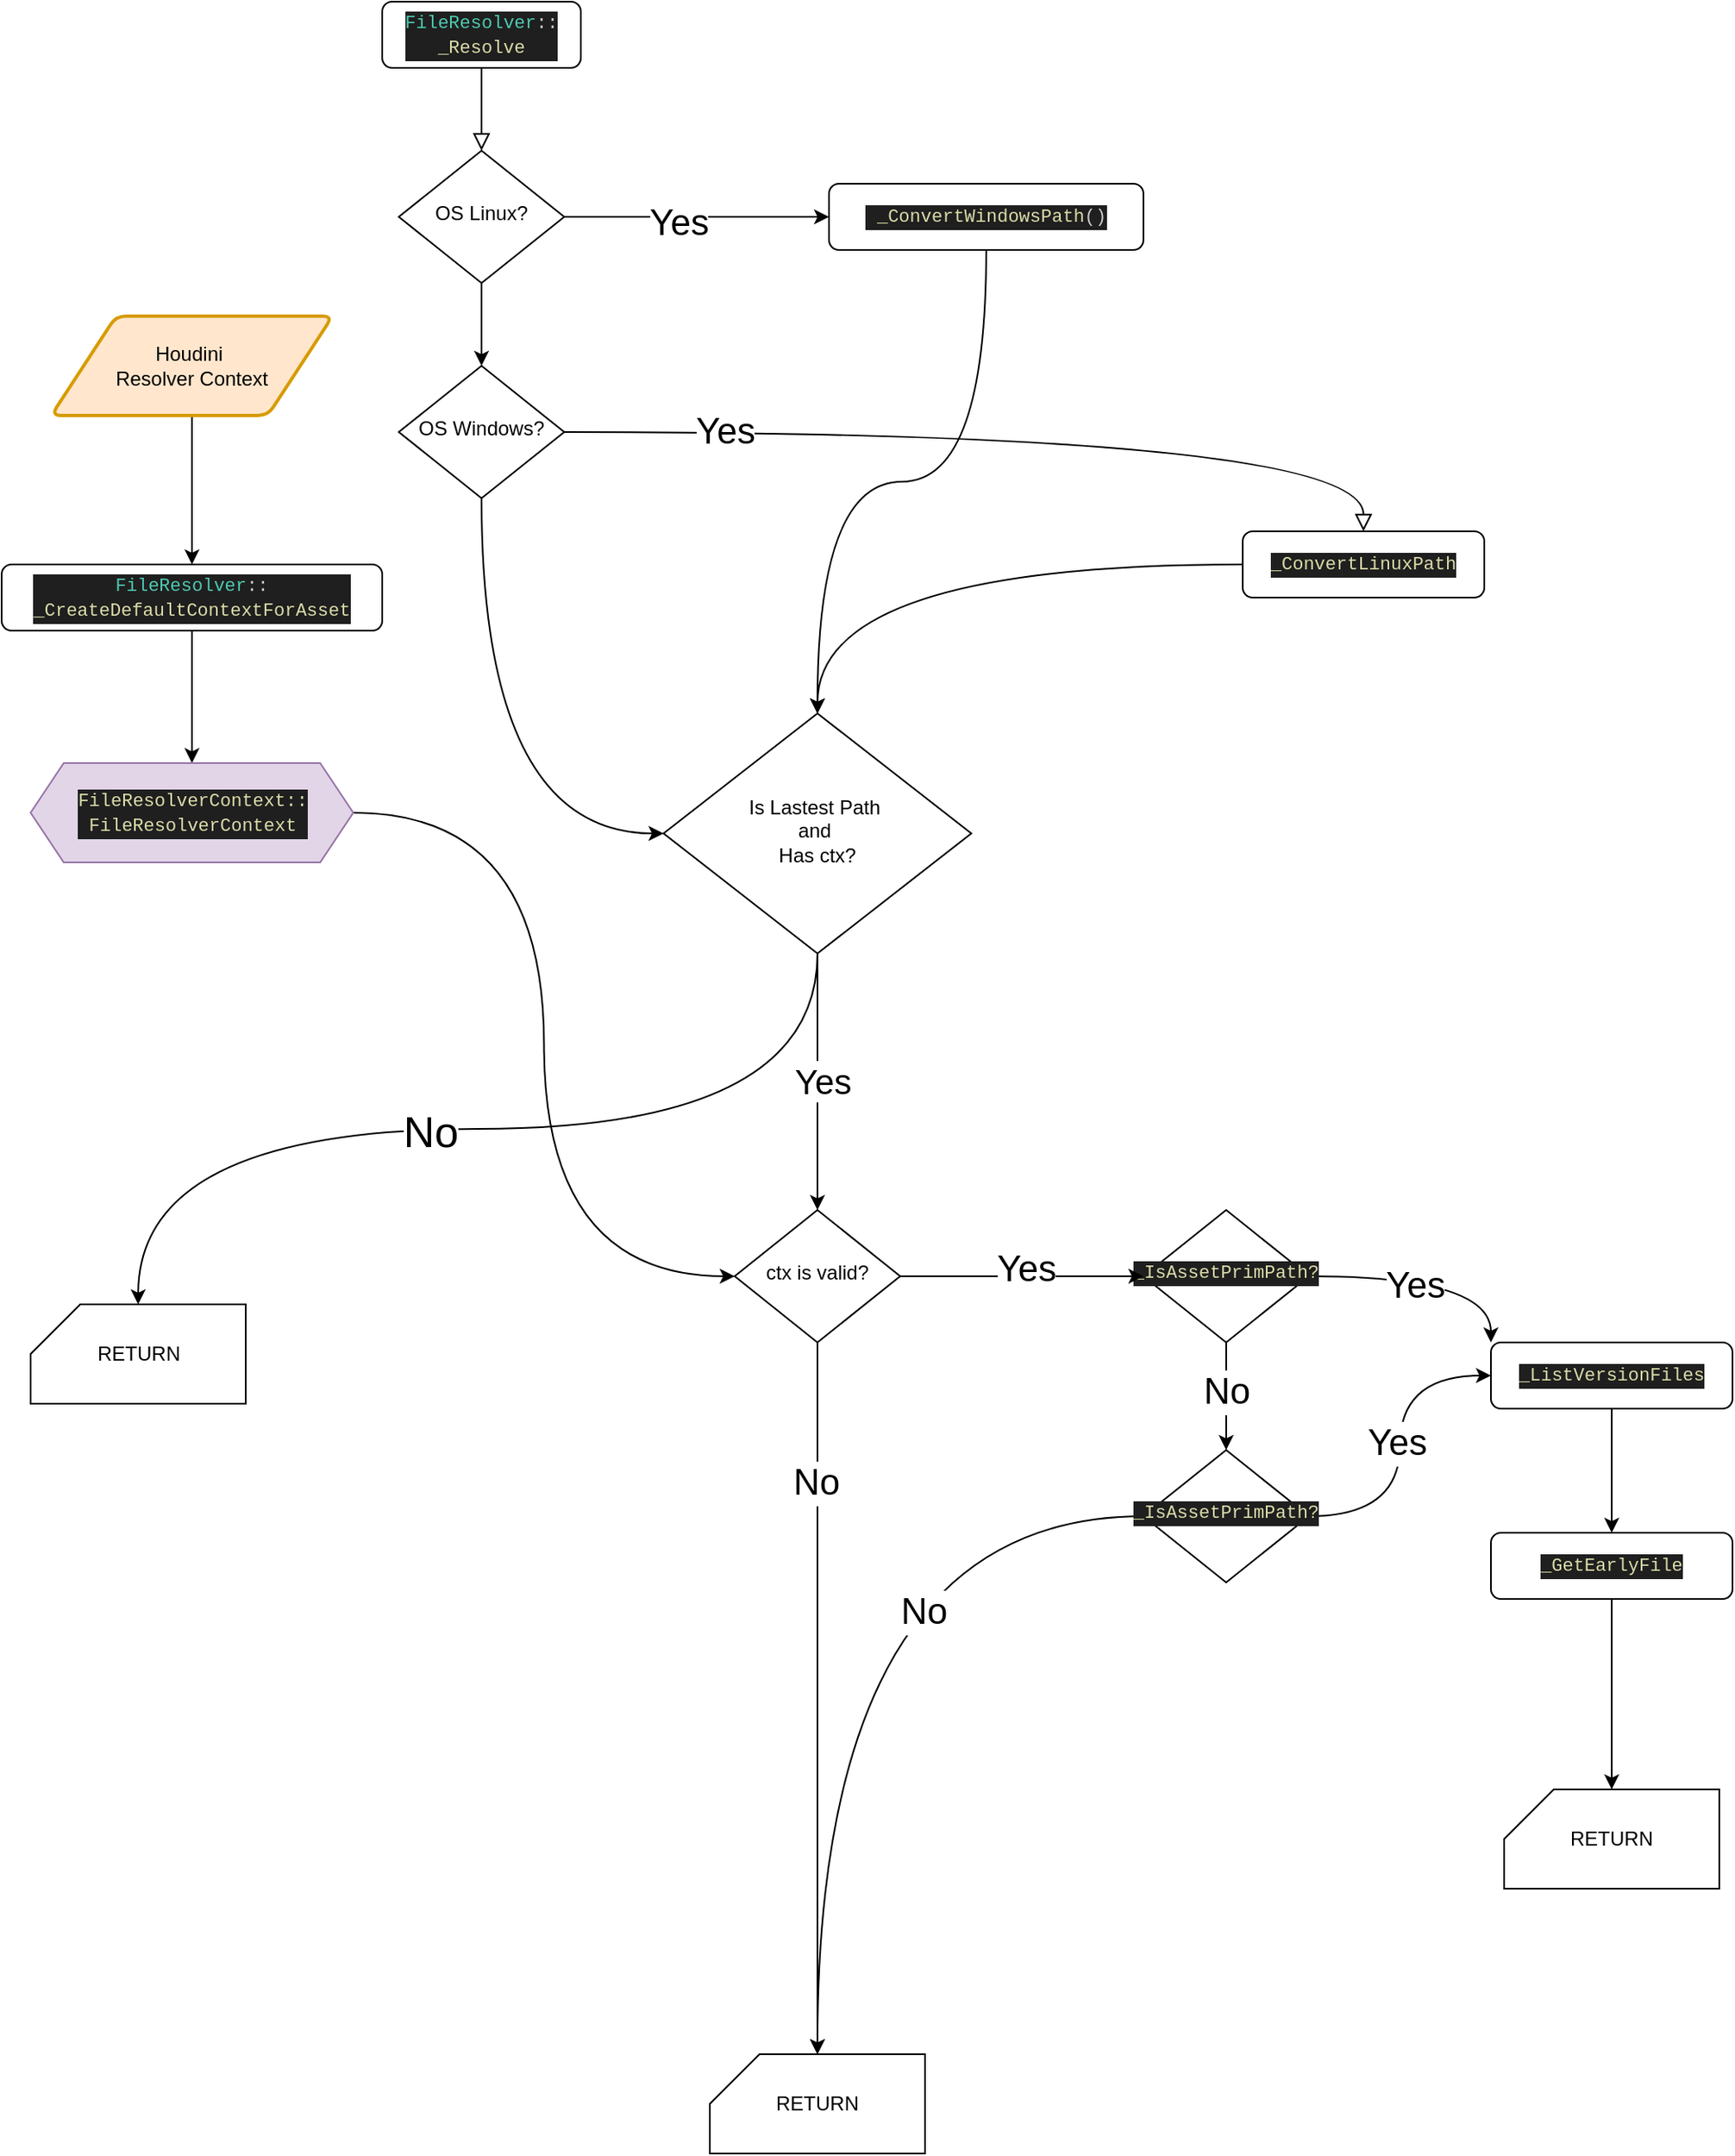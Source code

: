 <mxfile version="24.0.7" type="github">
  <diagram id="C5RBs43oDa-KdzZeNtuy" name="Page-1">
    <mxGraphModel dx="1378" dy="1046" grid="1" gridSize="10" guides="1" tooltips="1" connect="1" arrows="1" fold="1" page="1" pageScale="1" pageWidth="1169" pageHeight="1654" math="0" shadow="0">
      <root>
        <mxCell id="WIyWlLk6GJQsqaUBKTNV-0" />
        <mxCell id="WIyWlLk6GJQsqaUBKTNV-1" parent="WIyWlLk6GJQsqaUBKTNV-0" />
        <mxCell id="WIyWlLk6GJQsqaUBKTNV-2" value="" style="rounded=0;html=1;jettySize=auto;orthogonalLoop=1;fontSize=11;endArrow=block;endFill=0;endSize=8;strokeWidth=1;shadow=0;labelBackgroundColor=none;edgeStyle=orthogonalEdgeStyle;curved=1;" parent="WIyWlLk6GJQsqaUBKTNV-1" source="WIyWlLk6GJQsqaUBKTNV-3" target="WIyWlLk6GJQsqaUBKTNV-6" edge="1">
          <mxGeometry relative="1" as="geometry" />
        </mxCell>
        <mxCell id="WIyWlLk6GJQsqaUBKTNV-3" value="&lt;div style=&quot;color: rgb(204, 204, 204); background-color: rgb(31, 31, 31); font-family: Monaco, Consolas, &amp;quot;Courier New&amp;quot;, monospace, Consolas, &amp;quot;Courier New&amp;quot;, monospace; font-size: 11px; line-height: 15px; white-space: pre;&quot;&gt;&lt;span style=&quot;color: #4ec9b0;&quot;&gt;FileResolver&lt;/span&gt;::&lt;/div&gt;&lt;div style=&quot;color: rgb(204, 204, 204); background-color: rgb(31, 31, 31); font-family: Monaco, Consolas, &amp;quot;Courier New&amp;quot;, monospace, Consolas, &amp;quot;Courier New&amp;quot;, monospace; font-size: 11px; line-height: 15px; white-space: pre;&quot;&gt;&lt;span style=&quot;color: #dcdcaa;&quot;&gt;_Resolve&lt;/span&gt;&lt;/div&gt;" style="rounded=1;whiteSpace=wrap;html=1;fontSize=12;glass=0;strokeWidth=1;shadow=0;fillColor=default;" parent="WIyWlLk6GJQsqaUBKTNV-1" vertex="1">
          <mxGeometry x="250" y="40" width="120" height="40" as="geometry" />
        </mxCell>
        <mxCell id="Y0Sj8cKWIMxoQ4SRdCdw-1" style="edgeStyle=orthogonalEdgeStyle;rounded=0;orthogonalLoop=1;jettySize=auto;html=1;curved=1;" edge="1" parent="WIyWlLk6GJQsqaUBKTNV-1" source="WIyWlLk6GJQsqaUBKTNV-6" target="WIyWlLk6GJQsqaUBKTNV-7">
          <mxGeometry relative="1" as="geometry" />
        </mxCell>
        <mxCell id="Y0Sj8cKWIMxoQ4SRdCdw-52" value="Yes" style="edgeLabel;html=1;align=center;verticalAlign=middle;resizable=0;points=[];fontSize=22;" vertex="1" connectable="0" parent="Y0Sj8cKWIMxoQ4SRdCdw-1">
          <mxGeometry x="-0.137" y="-4" relative="1" as="geometry">
            <mxPoint as="offset" />
          </mxGeometry>
        </mxCell>
        <mxCell id="Y0Sj8cKWIMxoQ4SRdCdw-3" style="edgeStyle=orthogonalEdgeStyle;rounded=0;orthogonalLoop=1;jettySize=auto;html=1;curved=1;" edge="1" parent="WIyWlLk6GJQsqaUBKTNV-1" source="WIyWlLk6GJQsqaUBKTNV-6" target="WIyWlLk6GJQsqaUBKTNV-10">
          <mxGeometry relative="1" as="geometry" />
        </mxCell>
        <mxCell id="WIyWlLk6GJQsqaUBKTNV-6" value="OS Linux?" style="rhombus;whiteSpace=wrap;html=1;shadow=0;fontFamily=Helvetica;fontSize=12;align=center;strokeWidth=1;spacing=6;spacingTop=-4;" parent="WIyWlLk6GJQsqaUBKTNV-1" vertex="1">
          <mxGeometry x="260" y="130" width="100" height="80" as="geometry" />
        </mxCell>
        <mxCell id="Y0Sj8cKWIMxoQ4SRdCdw-11" style="edgeStyle=orthogonalEdgeStyle;rounded=0;orthogonalLoop=1;jettySize=auto;html=1;curved=1;" edge="1" parent="WIyWlLk6GJQsqaUBKTNV-1" source="WIyWlLk6GJQsqaUBKTNV-7" target="Y0Sj8cKWIMxoQ4SRdCdw-10">
          <mxGeometry relative="1" as="geometry" />
        </mxCell>
        <mxCell id="WIyWlLk6GJQsqaUBKTNV-7" value="&lt;div style=&quot;color: rgb(204, 204, 204); background-color: rgb(31, 31, 31); font-family: Monaco, Consolas, &amp;quot;Courier New&amp;quot;, monospace, Consolas, &amp;quot;Courier New&amp;quot;, monospace; font-size: 11px; line-height: 15px; white-space: pre;&quot;&gt;&amp;nbsp;&lt;span style=&quot;color: #dcdcaa;&quot;&gt;_ConvertWindowsPath&lt;/span&gt;()&lt;/div&gt;" style="rounded=1;whiteSpace=wrap;html=1;fontSize=12;glass=0;strokeWidth=1;shadow=0;" parent="WIyWlLk6GJQsqaUBKTNV-1" vertex="1">
          <mxGeometry x="520" y="150" width="190" height="40" as="geometry" />
        </mxCell>
        <mxCell id="WIyWlLk6GJQsqaUBKTNV-9" value="" style="edgeStyle=orthogonalEdgeStyle;rounded=0;html=1;jettySize=auto;orthogonalLoop=1;fontSize=11;endArrow=block;endFill=0;endSize=8;strokeWidth=1;shadow=0;labelBackgroundColor=none;curved=1;" parent="WIyWlLk6GJQsqaUBKTNV-1" source="WIyWlLk6GJQsqaUBKTNV-10" target="WIyWlLk6GJQsqaUBKTNV-12" edge="1">
          <mxGeometry y="10" relative="1" as="geometry">
            <mxPoint as="offset" />
          </mxGeometry>
        </mxCell>
        <mxCell id="Y0Sj8cKWIMxoQ4SRdCdw-53" value="&lt;font style=&quot;font-size: 22px;&quot;&gt;Yes&lt;/font&gt;" style="edgeLabel;html=1;align=center;verticalAlign=middle;resizable=0;points=[];" vertex="1" connectable="0" parent="WIyWlLk6GJQsqaUBKTNV-9">
          <mxGeometry x="-0.642" relative="1" as="geometry">
            <mxPoint as="offset" />
          </mxGeometry>
        </mxCell>
        <mxCell id="Y0Sj8cKWIMxoQ4SRdCdw-29" style="edgeStyle=orthogonalEdgeStyle;rounded=0;orthogonalLoop=1;jettySize=auto;html=1;curved=1;entryX=0;entryY=0.5;entryDx=0;entryDy=0;exitX=0.5;exitY=1;exitDx=0;exitDy=0;" edge="1" parent="WIyWlLk6GJQsqaUBKTNV-1" source="WIyWlLk6GJQsqaUBKTNV-10" target="Y0Sj8cKWIMxoQ4SRdCdw-10">
          <mxGeometry relative="1" as="geometry" />
        </mxCell>
        <mxCell id="WIyWlLk6GJQsqaUBKTNV-10" value="OS Windows?" style="rhombus;whiteSpace=wrap;html=1;shadow=0;fontFamily=Helvetica;fontSize=12;align=center;strokeWidth=1;spacing=6;spacingTop=-4;" parent="WIyWlLk6GJQsqaUBKTNV-1" vertex="1">
          <mxGeometry x="260" y="260" width="100" height="80" as="geometry" />
        </mxCell>
        <mxCell id="Y0Sj8cKWIMxoQ4SRdCdw-13" style="edgeStyle=orthogonalEdgeStyle;rounded=0;orthogonalLoop=1;jettySize=auto;html=1;entryX=0.5;entryY=0;entryDx=0;entryDy=0;curved=1;" edge="1" parent="WIyWlLk6GJQsqaUBKTNV-1" source="WIyWlLk6GJQsqaUBKTNV-12" target="Y0Sj8cKWIMxoQ4SRdCdw-10">
          <mxGeometry relative="1" as="geometry" />
        </mxCell>
        <mxCell id="WIyWlLk6GJQsqaUBKTNV-12" value="&lt;div style=&quot;color: rgb(204, 204, 204); background-color: rgb(31, 31, 31); font-family: Monaco, Consolas, &amp;quot;Courier New&amp;quot;, monospace, Consolas, &amp;quot;Courier New&amp;quot;, monospace; font-size: 11px; line-height: 15px; white-space: pre;&quot;&gt;&lt;span style=&quot;color: #dcdcaa;&quot;&gt;_ConvertLinuxPath&lt;/span&gt;&lt;/div&gt;" style="rounded=1;whiteSpace=wrap;html=1;fontSize=12;glass=0;strokeWidth=1;shadow=0;" parent="WIyWlLk6GJQsqaUBKTNV-1" vertex="1">
          <mxGeometry x="770" y="360" width="146" height="40" as="geometry" />
        </mxCell>
        <mxCell id="Y0Sj8cKWIMxoQ4SRdCdw-32" style="edgeStyle=orthogonalEdgeStyle;rounded=0;orthogonalLoop=1;jettySize=auto;html=1;curved=1;" edge="1" parent="WIyWlLk6GJQsqaUBKTNV-1" source="Y0Sj8cKWIMxoQ4SRdCdw-10" target="Y0Sj8cKWIMxoQ4SRdCdw-30">
          <mxGeometry relative="1" as="geometry" />
        </mxCell>
        <mxCell id="Y0Sj8cKWIMxoQ4SRdCdw-51" value="Yes" style="edgeLabel;html=1;align=center;verticalAlign=middle;resizable=0;points=[];fontSize=21;" vertex="1" connectable="0" parent="Y0Sj8cKWIMxoQ4SRdCdw-32">
          <mxGeometry x="-0.014" y="3" relative="1" as="geometry">
            <mxPoint as="offset" />
          </mxGeometry>
        </mxCell>
        <mxCell id="Y0Sj8cKWIMxoQ4SRdCdw-49" style="edgeStyle=orthogonalEdgeStyle;rounded=0;orthogonalLoop=1;jettySize=auto;html=1;curved=1;exitX=0.5;exitY=1;exitDx=0;exitDy=0;" edge="1" parent="WIyWlLk6GJQsqaUBKTNV-1" source="Y0Sj8cKWIMxoQ4SRdCdw-10" target="Y0Sj8cKWIMxoQ4SRdCdw-48">
          <mxGeometry relative="1" as="geometry" />
        </mxCell>
        <mxCell id="Y0Sj8cKWIMxoQ4SRdCdw-50" value="No" style="edgeLabel;html=1;align=center;verticalAlign=middle;resizable=0;points=[];fontSize=26;" vertex="1" connectable="0" parent="Y0Sj8cKWIMxoQ4SRdCdw-49">
          <mxGeometry x="0.104" y="6" relative="1" as="geometry">
            <mxPoint x="3" y="-4" as="offset" />
          </mxGeometry>
        </mxCell>
        <mxCell id="Y0Sj8cKWIMxoQ4SRdCdw-10" value="Is Lastest Path&amp;nbsp;&lt;div&gt;and&amp;nbsp;&lt;/div&gt;&lt;div&gt;Has ctx?&lt;/div&gt;" style="rhombus;whiteSpace=wrap;html=1;shadow=0;fontFamily=Helvetica;fontSize=12;align=center;strokeWidth=1;spacing=6;spacingTop=-4;" vertex="1" parent="WIyWlLk6GJQsqaUBKTNV-1">
          <mxGeometry x="420" y="470" width="186" height="145" as="geometry" />
        </mxCell>
        <mxCell id="Y0Sj8cKWIMxoQ4SRdCdw-24" style="edgeStyle=orthogonalEdgeStyle;rounded=0;orthogonalLoop=1;jettySize=auto;html=1;curved=1;" edge="1" parent="WIyWlLk6GJQsqaUBKTNV-1" source="Y0Sj8cKWIMxoQ4SRdCdw-17" target="Y0Sj8cKWIMxoQ4SRdCdw-23">
          <mxGeometry relative="1" as="geometry" />
        </mxCell>
        <mxCell id="Y0Sj8cKWIMxoQ4SRdCdw-59" value="No" style="edgeLabel;html=1;align=center;verticalAlign=middle;resizable=0;points=[];fontSize=22;" vertex="1" connectable="0" parent="Y0Sj8cKWIMxoQ4SRdCdw-24">
          <mxGeometry x="-0.081" relative="1" as="geometry">
            <mxPoint as="offset" />
          </mxGeometry>
        </mxCell>
        <mxCell id="Y0Sj8cKWIMxoQ4SRdCdw-34" style="edgeStyle=orthogonalEdgeStyle;rounded=0;orthogonalLoop=1;jettySize=auto;html=1;entryX=0;entryY=0;entryDx=0;entryDy=0;curved=1;" edge="1" parent="WIyWlLk6GJQsqaUBKTNV-1" source="Y0Sj8cKWIMxoQ4SRdCdw-17" target="Y0Sj8cKWIMxoQ4SRdCdw-19">
          <mxGeometry relative="1" as="geometry" />
        </mxCell>
        <mxCell id="Y0Sj8cKWIMxoQ4SRdCdw-60" value="Yes" style="edgeLabel;html=1;align=center;verticalAlign=middle;resizable=0;points=[];fontSize=22;" vertex="1" connectable="0" parent="Y0Sj8cKWIMxoQ4SRdCdw-34">
          <mxGeometry x="-0.15" y="-6" relative="1" as="geometry">
            <mxPoint as="offset" />
          </mxGeometry>
        </mxCell>
        <mxCell id="Y0Sj8cKWIMxoQ4SRdCdw-17" value="&lt;div style=&quot;color: rgb(204, 204, 204); background-color: rgb(31, 31, 31); font-family: Monaco, Consolas, &amp;quot;Courier New&amp;quot;, monospace, Consolas, &amp;quot;Courier New&amp;quot;, monospace; font-size: 11px; line-height: 15px; white-space: pre;&quot;&gt;&lt;span style=&quot;color: #dcdcaa;&quot;&gt;_IsAssetPrimPath?&lt;/span&gt;&lt;/div&gt;" style="rhombus;whiteSpace=wrap;html=1;shadow=0;fontFamily=Helvetica;fontSize=12;align=center;strokeWidth=1;spacing=6;spacingTop=-4;" vertex="1" parent="WIyWlLk6GJQsqaUBKTNV-1">
          <mxGeometry x="710" y="770" width="100" height="80" as="geometry" />
        </mxCell>
        <mxCell id="Y0Sj8cKWIMxoQ4SRdCdw-39" style="edgeStyle=orthogonalEdgeStyle;rounded=0;orthogonalLoop=1;jettySize=auto;html=1;strokeColor=none;curved=1;" edge="1" parent="WIyWlLk6GJQsqaUBKTNV-1" source="Y0Sj8cKWIMxoQ4SRdCdw-19" target="Y0Sj8cKWIMxoQ4SRdCdw-21">
          <mxGeometry relative="1" as="geometry" />
        </mxCell>
        <mxCell id="Y0Sj8cKWIMxoQ4SRdCdw-40" style="edgeStyle=orthogonalEdgeStyle;rounded=0;orthogonalLoop=1;jettySize=auto;html=1;entryX=0.5;entryY=0;entryDx=0;entryDy=0;curved=1;" edge="1" parent="WIyWlLk6GJQsqaUBKTNV-1" source="Y0Sj8cKWIMxoQ4SRdCdw-19" target="Y0Sj8cKWIMxoQ4SRdCdw-21">
          <mxGeometry relative="1" as="geometry" />
        </mxCell>
        <mxCell id="Y0Sj8cKWIMxoQ4SRdCdw-19" value="&lt;div style=&quot;color: rgb(204, 204, 204); background-color: rgb(31, 31, 31); font-family: Monaco, Consolas, &amp;quot;Courier New&amp;quot;, monospace, Consolas, &amp;quot;Courier New&amp;quot;, monospace; font-size: 11px; line-height: 15px; white-space: pre;&quot;&gt;&lt;div style=&quot;line-height: 15px;&quot;&gt;&lt;span style=&quot;color: #dcdcaa;&quot;&gt;_ListVersionFiles&lt;/span&gt;&lt;/div&gt;&lt;/div&gt;" style="rounded=1;whiteSpace=wrap;html=1;fontSize=12;glass=0;strokeWidth=1;shadow=0;" vertex="1" parent="WIyWlLk6GJQsqaUBKTNV-1">
          <mxGeometry x="920" y="850" width="146" height="40" as="geometry" />
        </mxCell>
        <mxCell id="Y0Sj8cKWIMxoQ4SRdCdw-55" style="edgeStyle=orthogonalEdgeStyle;rounded=0;orthogonalLoop=1;jettySize=auto;html=1;curved=1;" edge="1" parent="WIyWlLk6GJQsqaUBKTNV-1" source="Y0Sj8cKWIMxoQ4SRdCdw-21" target="Y0Sj8cKWIMxoQ4SRdCdw-54">
          <mxGeometry relative="1" as="geometry" />
        </mxCell>
        <mxCell id="Y0Sj8cKWIMxoQ4SRdCdw-21" value="&lt;div style=&quot;color: rgb(204, 204, 204); background-color: rgb(31, 31, 31); font-family: Monaco, Consolas, &amp;quot;Courier New&amp;quot;, monospace, Consolas, &amp;quot;Courier New&amp;quot;, monospace; font-size: 11px; line-height: 15px; white-space: pre;&quot;&gt;&lt;div style=&quot;line-height: 15px;&quot;&gt;&lt;div style=&quot;line-height: 15px;&quot;&gt;&lt;span style=&quot;color: #dcdcaa;&quot;&gt;_GetEarlyFile&lt;/span&gt;&lt;/div&gt;&lt;/div&gt;&lt;/div&gt;" style="rounded=1;whiteSpace=wrap;html=1;fontSize=12;glass=0;strokeWidth=1;shadow=0;" vertex="1" parent="WIyWlLk6GJQsqaUBKTNV-1">
          <mxGeometry x="920" y="965" width="146" height="40" as="geometry" />
        </mxCell>
        <mxCell id="Y0Sj8cKWIMxoQ4SRdCdw-35" style="edgeStyle=orthogonalEdgeStyle;rounded=0;orthogonalLoop=1;jettySize=auto;html=1;entryX=0;entryY=0.5;entryDx=0;entryDy=0;curved=1;" edge="1" parent="WIyWlLk6GJQsqaUBKTNV-1" source="Y0Sj8cKWIMxoQ4SRdCdw-23" target="Y0Sj8cKWIMxoQ4SRdCdw-19">
          <mxGeometry relative="1" as="geometry" />
        </mxCell>
        <mxCell id="Y0Sj8cKWIMxoQ4SRdCdw-61" value="Yes" style="edgeLabel;html=1;align=center;verticalAlign=middle;resizable=0;points=[];fontSize=22;" vertex="1" connectable="0" parent="Y0Sj8cKWIMxoQ4SRdCdw-35">
          <mxGeometry x="0.022" y="2" relative="1" as="geometry">
            <mxPoint as="offset" />
          </mxGeometry>
        </mxCell>
        <mxCell id="Y0Sj8cKWIMxoQ4SRdCdw-62" style="edgeStyle=orthogonalEdgeStyle;rounded=0;orthogonalLoop=1;jettySize=auto;html=1;curved=1;" edge="1" parent="WIyWlLk6GJQsqaUBKTNV-1" source="Y0Sj8cKWIMxoQ4SRdCdw-23" target="Y0Sj8cKWIMxoQ4SRdCdw-56">
          <mxGeometry relative="1" as="geometry" />
        </mxCell>
        <mxCell id="Y0Sj8cKWIMxoQ4SRdCdw-63" value="No" style="edgeLabel;html=1;align=center;verticalAlign=middle;resizable=0;points=[];fontSize=22;" vertex="1" connectable="0" parent="Y0Sj8cKWIMxoQ4SRdCdw-62">
          <mxGeometry x="-0.491" y="58" relative="1" as="geometry">
            <mxPoint as="offset" />
          </mxGeometry>
        </mxCell>
        <mxCell id="Y0Sj8cKWIMxoQ4SRdCdw-23" value="&lt;div style=&quot;color: rgb(204, 204, 204); background-color: rgb(31, 31, 31); font-family: Monaco, Consolas, &amp;quot;Courier New&amp;quot;, monospace, Consolas, &amp;quot;Courier New&amp;quot;, monospace; font-size: 11px; line-height: 15px; white-space: pre;&quot;&gt;&lt;span style=&quot;color: #dcdcaa;&quot;&gt;_IsAssetPrimPath?&lt;/span&gt;&lt;/div&gt;" style="rhombus;whiteSpace=wrap;html=1;shadow=0;fontFamily=Helvetica;fontSize=12;align=center;strokeWidth=1;spacing=6;spacingTop=-4;" vertex="1" parent="WIyWlLk6GJQsqaUBKTNV-1">
          <mxGeometry x="710" y="915" width="100" height="80" as="geometry" />
        </mxCell>
        <mxCell id="Y0Sj8cKWIMxoQ4SRdCdw-38" style="edgeStyle=orthogonalEdgeStyle;rounded=0;orthogonalLoop=1;jettySize=auto;html=1;curved=1;" edge="1" parent="WIyWlLk6GJQsqaUBKTNV-1" source="Y0Sj8cKWIMxoQ4SRdCdw-30" target="Y0Sj8cKWIMxoQ4SRdCdw-17">
          <mxGeometry relative="1" as="geometry" />
        </mxCell>
        <mxCell id="Y0Sj8cKWIMxoQ4SRdCdw-58" value="Yes" style="edgeLabel;html=1;align=center;verticalAlign=middle;resizable=0;points=[];fontSize=22;" vertex="1" connectable="0" parent="Y0Sj8cKWIMxoQ4SRdCdw-38">
          <mxGeometry x="0.024" y="4" relative="1" as="geometry">
            <mxPoint as="offset" />
          </mxGeometry>
        </mxCell>
        <mxCell id="Y0Sj8cKWIMxoQ4SRdCdw-57" style="edgeStyle=orthogonalEdgeStyle;rounded=0;orthogonalLoop=1;jettySize=auto;html=1;curved=1;" edge="1" parent="WIyWlLk6GJQsqaUBKTNV-1" source="Y0Sj8cKWIMxoQ4SRdCdw-30" target="Y0Sj8cKWIMxoQ4SRdCdw-56">
          <mxGeometry relative="1" as="geometry" />
        </mxCell>
        <mxCell id="Y0Sj8cKWIMxoQ4SRdCdw-64" value="No" style="edgeLabel;html=1;align=center;verticalAlign=middle;resizable=0;points=[];fontSize=22;" vertex="1" connectable="0" parent="Y0Sj8cKWIMxoQ4SRdCdw-57">
          <mxGeometry x="-0.605" y="-1" relative="1" as="geometry">
            <mxPoint as="offset" />
          </mxGeometry>
        </mxCell>
        <mxCell id="Y0Sj8cKWIMxoQ4SRdCdw-30" value="ctx is valid?" style="rhombus;whiteSpace=wrap;html=1;shadow=0;fontFamily=Helvetica;fontSize=12;align=center;strokeWidth=1;spacing=6;spacingTop=-4;" vertex="1" parent="WIyWlLk6GJQsqaUBKTNV-1">
          <mxGeometry x="463" y="770" width="100" height="80" as="geometry" />
        </mxCell>
        <mxCell id="Y0Sj8cKWIMxoQ4SRdCdw-45" style="edgeStyle=orthogonalEdgeStyle;rounded=0;orthogonalLoop=1;jettySize=auto;html=1;curved=1;" edge="1" parent="WIyWlLk6GJQsqaUBKTNV-1" source="Y0Sj8cKWIMxoQ4SRdCdw-41" target="Y0Sj8cKWIMxoQ4SRdCdw-44">
          <mxGeometry relative="1" as="geometry" />
        </mxCell>
        <mxCell id="Y0Sj8cKWIMxoQ4SRdCdw-41" value="&lt;div style=&quot;color: rgb(204, 204, 204); background-color: rgb(31, 31, 31); font-family: Monaco, Consolas, &amp;quot;Courier New&amp;quot;, monospace, Consolas, &amp;quot;Courier New&amp;quot;, monospace; font-size: 11px; line-height: 15px; white-space: pre;&quot;&gt;&lt;div style=&quot;line-height: 15px;&quot;&gt;&lt;span style=&quot;color: #4ec9b0;&quot;&gt;FileResolver&lt;/span&gt;::&lt;/div&gt;&lt;div style=&quot;line-height: 15px;&quot;&gt;&lt;span style=&quot;color: #dcdcaa;&quot;&gt;_CreateDefaultContextForAsset&lt;/span&gt;&lt;/div&gt;&lt;/div&gt;" style="rounded=1;whiteSpace=wrap;html=1;fontSize=12;glass=0;strokeWidth=1;shadow=0;fillColor=default;" vertex="1" parent="WIyWlLk6GJQsqaUBKTNV-1">
          <mxGeometry x="20" y="380" width="230" height="40" as="geometry" />
        </mxCell>
        <mxCell id="Y0Sj8cKWIMxoQ4SRdCdw-43" style="edgeStyle=orthogonalEdgeStyle;rounded=0;orthogonalLoop=1;jettySize=auto;html=1;curved=1;" edge="1" parent="WIyWlLk6GJQsqaUBKTNV-1" source="Y0Sj8cKWIMxoQ4SRdCdw-42" target="Y0Sj8cKWIMxoQ4SRdCdw-41">
          <mxGeometry relative="1" as="geometry" />
        </mxCell>
        <mxCell id="Y0Sj8cKWIMxoQ4SRdCdw-42" value="Houdini&amp;nbsp;&lt;div&gt;Resolver Context&lt;/div&gt;" style="shape=parallelogram;html=1;strokeWidth=2;perimeter=parallelogramPerimeter;whiteSpace=wrap;rounded=1;arcSize=12;size=0.23;fillColor=#ffe6cc;strokeColor=#d79b00;" vertex="1" parent="WIyWlLk6GJQsqaUBKTNV-1">
          <mxGeometry x="50" y="230" width="170" height="60" as="geometry" />
        </mxCell>
        <mxCell id="Y0Sj8cKWIMxoQ4SRdCdw-47" style="edgeStyle=orthogonalEdgeStyle;rounded=0;orthogonalLoop=1;jettySize=auto;html=1;entryX=0;entryY=0.5;entryDx=0;entryDy=0;curved=1;" edge="1" parent="WIyWlLk6GJQsqaUBKTNV-1" source="Y0Sj8cKWIMxoQ4SRdCdw-44" target="Y0Sj8cKWIMxoQ4SRdCdw-30">
          <mxGeometry relative="1" as="geometry" />
        </mxCell>
        <mxCell id="Y0Sj8cKWIMxoQ4SRdCdw-44" value="&lt;div style=&quot;color: rgb(204, 204, 204); background-color: rgb(31, 31, 31); font-family: Monaco, Consolas, &amp;quot;Courier New&amp;quot;, monospace, Consolas, &amp;quot;Courier New&amp;quot;, monospace; font-size: 11px; line-height: 15px; white-space: pre;&quot;&gt;&lt;span style=&quot;color: #dcdcaa;&quot;&gt;FileResolverContext&lt;/span&gt;&lt;span style=&quot;color: #dcdcaa;&quot;&gt;::&lt;/span&gt;&lt;/div&gt;&lt;div style=&quot;color: rgb(204, 204, 204); background-color: rgb(31, 31, 31); font-family: Monaco, Consolas, &amp;quot;Courier New&amp;quot;, monospace, Consolas, &amp;quot;Courier New&amp;quot;, monospace; font-size: 11px; line-height: 15px; white-space: pre;&quot;&gt;&lt;span style=&quot;color: #dcdcaa;&quot;&gt;FileResolverContext&lt;/span&gt;&lt;/div&gt;" style="shape=hexagon;perimeter=hexagonPerimeter2;whiteSpace=wrap;html=1;fixedSize=1;fillColor=#e1d5e7;strokeColor=#9673a6;" vertex="1" parent="WIyWlLk6GJQsqaUBKTNV-1">
          <mxGeometry x="37.5" y="500" width="195" height="60" as="geometry" />
        </mxCell>
        <mxCell id="Y0Sj8cKWIMxoQ4SRdCdw-48" value="RETURN" style="shape=card;whiteSpace=wrap;html=1;" vertex="1" parent="WIyWlLk6GJQsqaUBKTNV-1">
          <mxGeometry x="37.5" y="827" width="130" height="60" as="geometry" />
        </mxCell>
        <mxCell id="Y0Sj8cKWIMxoQ4SRdCdw-54" value="RETURN" style="shape=card;whiteSpace=wrap;html=1;" vertex="1" parent="WIyWlLk6GJQsqaUBKTNV-1">
          <mxGeometry x="928" y="1120" width="130" height="60" as="geometry" />
        </mxCell>
        <mxCell id="Y0Sj8cKWIMxoQ4SRdCdw-56" value="RETURN" style="shape=card;whiteSpace=wrap;html=1;" vertex="1" parent="WIyWlLk6GJQsqaUBKTNV-1">
          <mxGeometry x="448" y="1280" width="130" height="60" as="geometry" />
        </mxCell>
      </root>
    </mxGraphModel>
  </diagram>
</mxfile>
